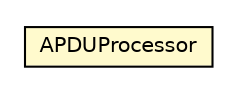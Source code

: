 #!/usr/local/bin/dot
#
# Class diagram 
# Generated by UMLGraph version R5_6-24-gf6e263 (http://www.umlgraph.org/)
#

digraph G {
	edge [fontname="Helvetica",fontsize=10,labelfontname="Helvetica",labelfontsize=10];
	node [fontname="Helvetica",fontsize=10,shape=plaintext];
	nodesep=0.25;
	ranksep=0.5;
	// org.universAAL.lddi.lib.ieeex73std.manager.apdu.APDUProcessor
	c1632226 [label=<<table title="org.universAAL.lddi.lib.ieeex73std.manager.apdu.APDUProcessor" border="0" cellborder="1" cellspacing="0" cellpadding="2" port="p" bgcolor="lemonChiffon" href="./APDUProcessor.html">
		<tr><td><table border="0" cellspacing="0" cellpadding="1">
<tr><td align="center" balign="center"> APDUProcessor </td></tr>
		</table></td></tr>
		</table>>, URL="./APDUProcessor.html", fontname="Helvetica", fontcolor="black", fontsize=10.0];
}

